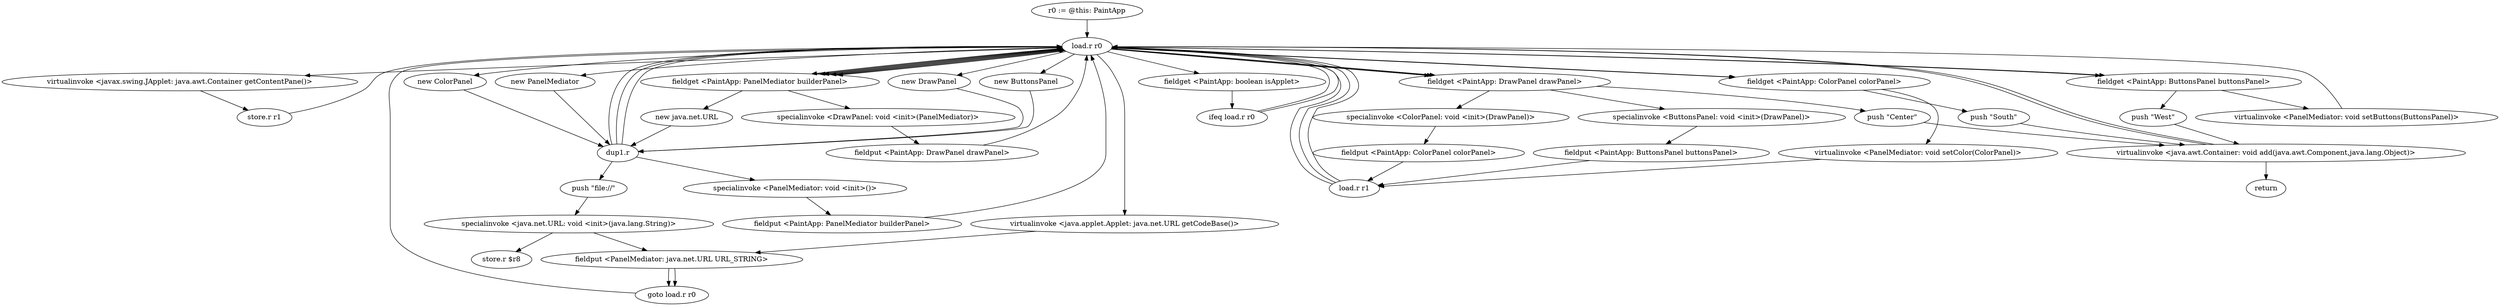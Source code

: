 digraph "" {
    "r0 := @this: PaintApp"
    "load.r r0"
    "r0 := @this: PaintApp"->"load.r r0";
    "virtualinvoke <javax.swing.JApplet: java.awt.Container getContentPane()>"
    "load.r r0"->"virtualinvoke <javax.swing.JApplet: java.awt.Container getContentPane()>";
    "store.r r1"
    "virtualinvoke <javax.swing.JApplet: java.awt.Container getContentPane()>"->"store.r r1";
    "store.r r1"->"load.r r0";
    "new PanelMediator"
    "load.r r0"->"new PanelMediator";
    "dup1.r"
    "new PanelMediator"->"dup1.r";
    "specialinvoke <PanelMediator: void <init>()>"
    "dup1.r"->"specialinvoke <PanelMediator: void <init>()>";
    "fieldput <PaintApp: PanelMediator builderPanel>"
    "specialinvoke <PanelMediator: void <init>()>"->"fieldput <PaintApp: PanelMediator builderPanel>";
    "fieldput <PaintApp: PanelMediator builderPanel>"->"load.r r0";
    "fieldget <PaintApp: boolean isApplet>"
    "load.r r0"->"fieldget <PaintApp: boolean isApplet>";
    "ifeq load.r r0"
    "fieldget <PaintApp: boolean isApplet>"->"ifeq load.r r0";
    "ifeq load.r r0"->"load.r r0";
    "fieldget <PaintApp: PanelMediator builderPanel>"
    "load.r r0"->"fieldget <PaintApp: PanelMediator builderPanel>";
    "fieldget <PaintApp: PanelMediator builderPanel>"->"load.r r0";
    "virtualinvoke <java.applet.Applet: java.net.URL getCodeBase()>"
    "load.r r0"->"virtualinvoke <java.applet.Applet: java.net.URL getCodeBase()>";
    "fieldput <PanelMediator: java.net.URL URL_STRING>"
    "virtualinvoke <java.applet.Applet: java.net.URL getCodeBase()>"->"fieldput <PanelMediator: java.net.URL URL_STRING>";
    "goto load.r r0"
    "fieldput <PanelMediator: java.net.URL URL_STRING>"->"goto load.r r0";
    "goto load.r r0"->"load.r r0";
    "new DrawPanel"
    "load.r r0"->"new DrawPanel";
    "new DrawPanel"->"dup1.r";
    "dup1.r"->"load.r r0";
    "load.r r0"->"fieldget <PaintApp: PanelMediator builderPanel>";
    "specialinvoke <DrawPanel: void <init>(PanelMediator)>"
    "fieldget <PaintApp: PanelMediator builderPanel>"->"specialinvoke <DrawPanel: void <init>(PanelMediator)>";
    "fieldput <PaintApp: DrawPanel drawPanel>"
    "specialinvoke <DrawPanel: void <init>(PanelMediator)>"->"fieldput <PaintApp: DrawPanel drawPanel>";
    "fieldput <PaintApp: DrawPanel drawPanel>"->"load.r r0";
    "new ButtonsPanel"
    "load.r r0"->"new ButtonsPanel";
    "new ButtonsPanel"->"dup1.r";
    "dup1.r"->"load.r r0";
    "fieldget <PaintApp: DrawPanel drawPanel>"
    "load.r r0"->"fieldget <PaintApp: DrawPanel drawPanel>";
    "specialinvoke <ButtonsPanel: void <init>(DrawPanel)>"
    "fieldget <PaintApp: DrawPanel drawPanel>"->"specialinvoke <ButtonsPanel: void <init>(DrawPanel)>";
    "fieldput <PaintApp: ButtonsPanel buttonsPanel>"
    "specialinvoke <ButtonsPanel: void <init>(DrawPanel)>"->"fieldput <PaintApp: ButtonsPanel buttonsPanel>";
    "load.r r1"
    "fieldput <PaintApp: ButtonsPanel buttonsPanel>"->"load.r r1";
    "load.r r1"->"load.r r0";
    "fieldget <PaintApp: ButtonsPanel buttonsPanel>"
    "load.r r0"->"fieldget <PaintApp: ButtonsPanel buttonsPanel>";
    "push \"West\""
    "fieldget <PaintApp: ButtonsPanel buttonsPanel>"->"push \"West\"";
    "virtualinvoke <java.awt.Container: void add(java.awt.Component,java.lang.Object)>"
    "push \"West\""->"virtualinvoke <java.awt.Container: void add(java.awt.Component,java.lang.Object)>";
    "virtualinvoke <java.awt.Container: void add(java.awt.Component,java.lang.Object)>"->"load.r r0";
    "load.r r0"->"fieldget <PaintApp: PanelMediator builderPanel>";
    "fieldget <PaintApp: PanelMediator builderPanel>"->"load.r r0";
    "load.r r0"->"fieldget <PaintApp: ButtonsPanel buttonsPanel>";
    "virtualinvoke <PanelMediator: void setButtons(ButtonsPanel)>"
    "fieldget <PaintApp: ButtonsPanel buttonsPanel>"->"virtualinvoke <PanelMediator: void setButtons(ButtonsPanel)>";
    "virtualinvoke <PanelMediator: void setButtons(ButtonsPanel)>"->"load.r r0";
    "new ColorPanel"
    "load.r r0"->"new ColorPanel";
    "new ColorPanel"->"dup1.r";
    "dup1.r"->"load.r r0";
    "load.r r0"->"fieldget <PaintApp: DrawPanel drawPanel>";
    "specialinvoke <ColorPanel: void <init>(DrawPanel)>"
    "fieldget <PaintApp: DrawPanel drawPanel>"->"specialinvoke <ColorPanel: void <init>(DrawPanel)>";
    "fieldput <PaintApp: ColorPanel colorPanel>"
    "specialinvoke <ColorPanel: void <init>(DrawPanel)>"->"fieldput <PaintApp: ColorPanel colorPanel>";
    "fieldput <PaintApp: ColorPanel colorPanel>"->"load.r r1";
    "load.r r1"->"load.r r0";
    "fieldget <PaintApp: ColorPanel colorPanel>"
    "load.r r0"->"fieldget <PaintApp: ColorPanel colorPanel>";
    "push \"South\""
    "fieldget <PaintApp: ColorPanel colorPanel>"->"push \"South\"";
    "push \"South\""->"virtualinvoke <java.awt.Container: void add(java.awt.Component,java.lang.Object)>";
    "virtualinvoke <java.awt.Container: void add(java.awt.Component,java.lang.Object)>"->"load.r r0";
    "load.r r0"->"fieldget <PaintApp: PanelMediator builderPanel>";
    "fieldget <PaintApp: PanelMediator builderPanel>"->"load.r r0";
    "load.r r0"->"fieldget <PaintApp: ColorPanel colorPanel>";
    "virtualinvoke <PanelMediator: void setColor(ColorPanel)>"
    "fieldget <PaintApp: ColorPanel colorPanel>"->"virtualinvoke <PanelMediator: void setColor(ColorPanel)>";
    "virtualinvoke <PanelMediator: void setColor(ColorPanel)>"->"load.r r1";
    "load.r r1"->"load.r r0";
    "load.r r0"->"fieldget <PaintApp: DrawPanel drawPanel>";
    "push \"Center\""
    "fieldget <PaintApp: DrawPanel drawPanel>"->"push \"Center\"";
    "push \"Center\""->"virtualinvoke <java.awt.Container: void add(java.awt.Component,java.lang.Object)>";
    "return"
    "virtualinvoke <java.awt.Container: void add(java.awt.Component,java.lang.Object)>"->"return";
    "ifeq load.r r0"->"load.r r0";
    "load.r r0"->"fieldget <PaintApp: PanelMediator builderPanel>";
    "new java.net.URL"
    "fieldget <PaintApp: PanelMediator builderPanel>"->"new java.net.URL";
    "new java.net.URL"->"dup1.r";
    "push \"file://\""
    "dup1.r"->"push \"file://\"";
    "specialinvoke <java.net.URL: void <init>(java.lang.String)>"
    "push \"file://\""->"specialinvoke <java.net.URL: void <init>(java.lang.String)>";
    "specialinvoke <java.net.URL: void <init>(java.lang.String)>"->"fieldput <PanelMediator: java.net.URL URL_STRING>";
    "fieldput <PanelMediator: java.net.URL URL_STRING>"->"goto load.r r0";
    "store.r $r8"
    "specialinvoke <java.net.URL: void <init>(java.lang.String)>"->"store.r $r8";
}

